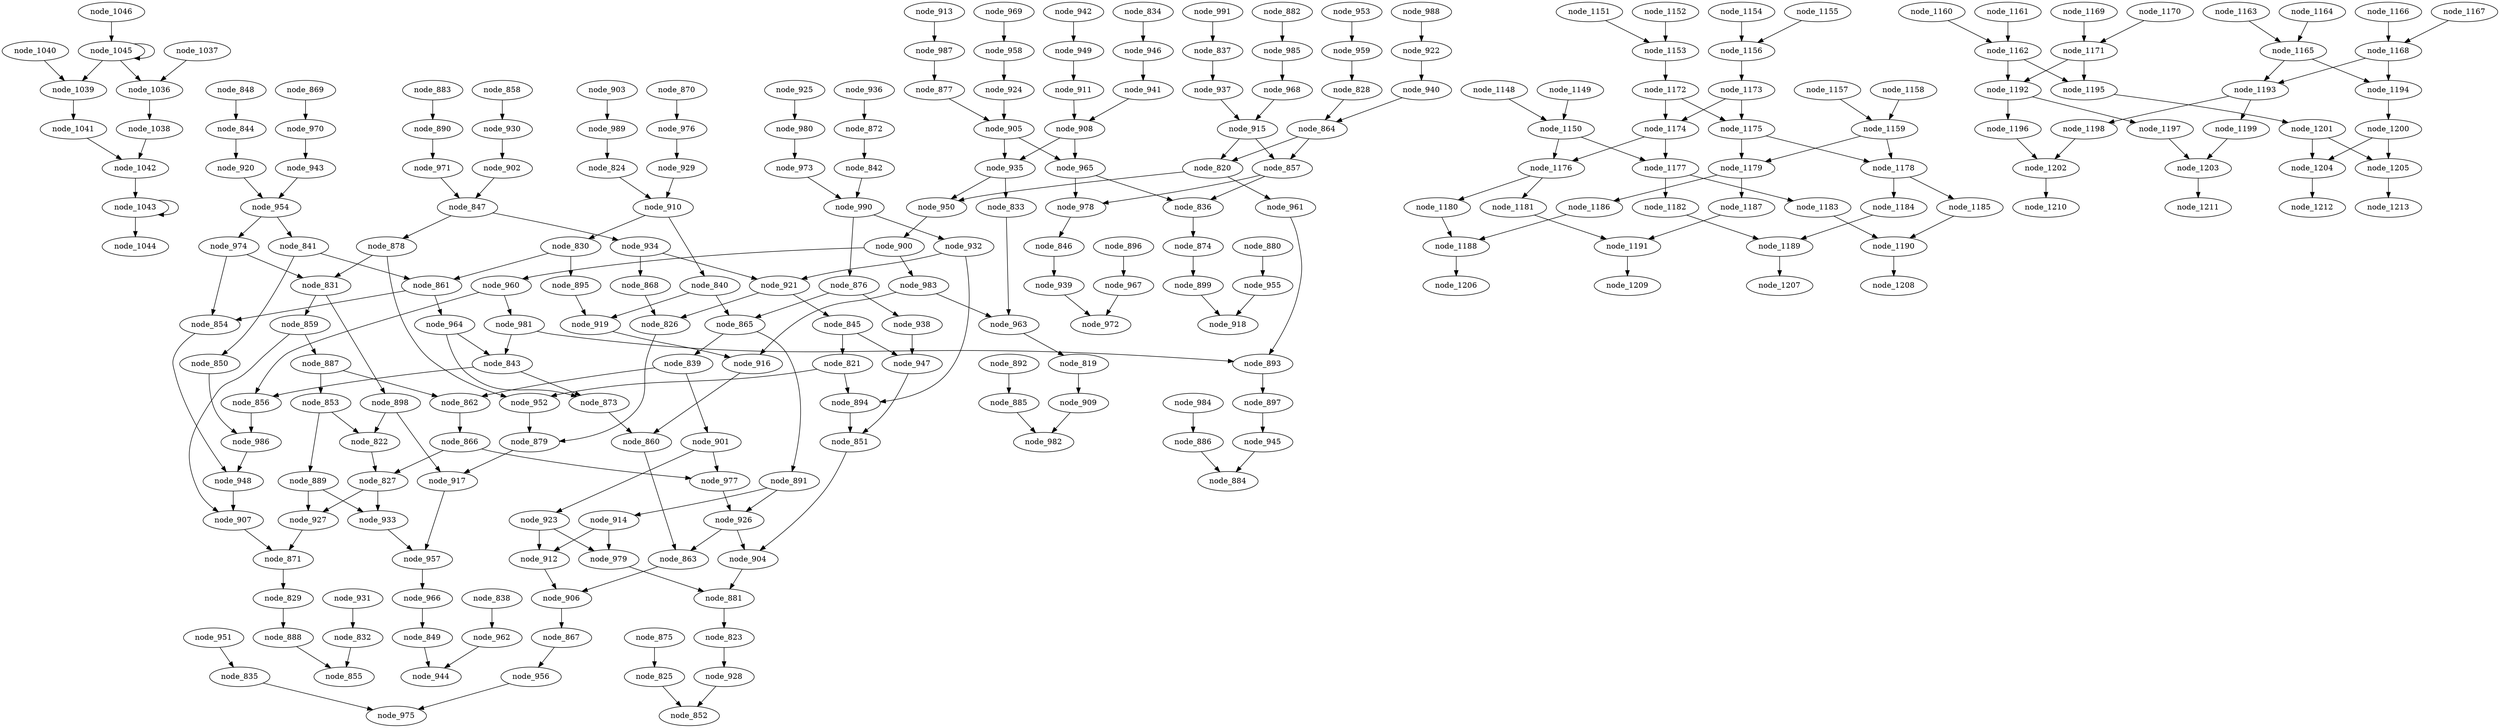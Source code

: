 digraph mac_jpeg_fdct_islow_cosine1_{
	graph [name=G];
	node_1036 -> node_1038;
	node_1037 -> node_1036;
	node_1038 -> node_1042;
	node_1039 -> node_1041;
	node_1040 -> node_1039;
	node_1041 -> node_1042;
	node_1042 -> node_1043;
	node_1043 -> node_1043;
	node_1043 -> node_1044;
	node_1045 -> node_1036;
	node_1045 -> node_1039;
	node_1045 -> node_1045;
	node_1046 -> node_1045;

	graph [name=jpeg_fdct_islow];
	node_819 -> node_909;
	node_820 -> node_950;
	node_820 -> node_961;
	node_821 -> node_894;
	node_821 -> node_952;
	node_822 -> node_827;
	node_823 -> node_928;
	node_824 -> node_910;
	node_825 -> node_852;
	node_826 -> node_879;
	node_827 -> node_927;
	node_827 -> node_933;
	node_828 -> node_864;
	node_829 -> node_888;
	node_830 -> node_861;
	node_830 -> node_895;
	node_831 -> node_859;
	node_831 -> node_898;
	node_832 -> node_855;
	node_833 -> node_963;
	node_834 -> node_946;
	node_835 -> node_975;
	node_836 -> node_874;
	node_837 -> node_937;
	node_838 -> node_962;
	node_839 -> node_862;
	node_839 -> node_901;
	node_840 -> node_865;
	node_840 -> node_919;
	node_841 -> node_850;
	node_841 -> node_861;
	node_842 -> node_990;
	node_843 -> node_856;
	node_843 -> node_873;
	node_844 -> node_920;
	node_845 -> node_821;
	node_845 -> node_947;
	node_846 -> node_939;
	node_847 -> node_878;
	node_847 -> node_934;
	node_848 -> node_844;
	node_849 -> node_944;
	node_850 -> node_986;
	node_851 -> node_904;
	node_853 -> node_822;
	node_853 -> node_889;
	node_854 -> node_948;
	node_856 -> node_986;
	node_857 -> node_836;
	node_857 -> node_978;
	node_858 -> node_930;
	node_859 -> node_887;
	node_859 -> node_907;
	node_860 -> node_863;
	node_861 -> node_854;
	node_861 -> node_964;
	node_862 -> node_866;
	node_863 -> node_906;
	node_864 -> node_820;
	node_864 -> node_857;
	node_865 -> node_839;
	node_865 -> node_891;
	node_866 -> node_827;
	node_866 -> node_977;
	node_867 -> node_956;
	node_868 -> node_826;
	node_869 -> node_970;
	node_870 -> node_976;
	node_871 -> node_829;
	node_872 -> node_842;
	node_873 -> node_860;
	node_874 -> node_899;
	node_875 -> node_825;
	node_876 -> node_865;
	node_876 -> node_938;
	node_877 -> node_905;
	node_878 -> node_831;
	node_878 -> node_952;
	node_879 -> node_917;
	node_880 -> node_955;
	node_881 -> node_823;
	node_882 -> node_985;
	node_883 -> node_890;
	node_885 -> node_982;
	node_886 -> node_884;
	node_887 -> node_853;
	node_887 -> node_862;
	node_888 -> node_855;
	node_889 -> node_927;
	node_889 -> node_933;
	node_890 -> node_971;
	node_891 -> node_914;
	node_891 -> node_926;
	node_892 -> node_885;
	node_893 -> node_897;
	node_894 -> node_851;
	node_895 -> node_919;
	node_896 -> node_967;
	node_897 -> node_945;
	node_898 -> node_822;
	node_898 -> node_917;
	node_899 -> node_918;
	node_900 -> node_960;
	node_900 -> node_983;
	node_901 -> node_923;
	node_901 -> node_977;
	node_902 -> node_847;
	node_903 -> node_989;
	node_904 -> node_881;
	node_905 -> node_935;
	node_905 -> node_965;
	node_906 -> node_867;
	node_907 -> node_871;
	node_908 -> node_935;
	node_908 -> node_965;
	node_909 -> node_982;
	node_910 -> node_830;
	node_910 -> node_840;
	node_911 -> node_908;
	node_912 -> node_906;
	node_913 -> node_987;
	node_914 -> node_912;
	node_914 -> node_979;
	node_915 -> node_820;
	node_915 -> node_857;
	node_916 -> node_860;
	node_917 -> node_957;
	node_919 -> node_916;
	node_920 -> node_954;
	node_921 -> node_826;
	node_921 -> node_845;
	node_922 -> node_940;
	node_923 -> node_912;
	node_923 -> node_979;
	node_924 -> node_905;
	node_925 -> node_980;
	node_926 -> node_863;
	node_926 -> node_904;
	node_927 -> node_871;
	node_928 -> node_852;
	node_929 -> node_910;
	node_930 -> node_902;
	node_931 -> node_832;
	node_932 -> node_894;
	node_932 -> node_921;
	node_933 -> node_957;
	node_934 -> node_868;
	node_934 -> node_921;
	node_935 -> node_833;
	node_935 -> node_950;
	node_936 -> node_872;
	node_937 -> node_915;
	node_938 -> node_947;
	node_939 -> node_972;
	node_940 -> node_864;
	node_941 -> node_908;
	node_942 -> node_949;
	node_943 -> node_954;
	node_945 -> node_884;
	node_946 -> node_941;
	node_947 -> node_851;
	node_948 -> node_907;
	node_949 -> node_911;
	node_950 -> node_900;
	node_951 -> node_835;
	node_952 -> node_879;
	node_953 -> node_959;
	node_954 -> node_841;
	node_954 -> node_974;
	node_955 -> node_918;
	node_956 -> node_975;
	node_957 -> node_966;
	node_958 -> node_924;
	node_959 -> node_828;
	node_960 -> node_856;
	node_960 -> node_981;
	node_961 -> node_893;
	node_962 -> node_944;
	node_963 -> node_819;
	node_964 -> node_843;
	node_964 -> node_873;
	node_965 -> node_836;
	node_965 -> node_978;
	node_966 -> node_849;
	node_967 -> node_972;
	node_968 -> node_915;
	node_969 -> node_958;
	node_970 -> node_943;
	node_971 -> node_847;
	node_973 -> node_990;
	node_974 -> node_831;
	node_974 -> node_854;
	node_976 -> node_929;
	node_977 -> node_926;
	node_978 -> node_846;
	node_979 -> node_881;
	node_980 -> node_973;
	node_981 -> node_843;
	node_981 -> node_893;
	node_983 -> node_916;
	node_983 -> node_963;
	node_984 -> node_886;
	node_985 -> node_968;
	node_986 -> node_948;
	node_987 -> node_877;
	node_988 -> node_922;
	node_989 -> node_824;
	node_990 -> node_876;
	node_990 -> node_932;
	node_991 -> node_837;

	graph [name=cosine1];
	node_1148 -> node_1150;
	node_1149 -> node_1150;
	node_1150 -> node_1176;
	node_1150 -> node_1177;
	node_1151 -> node_1153;
	node_1152 -> node_1153;
	node_1153 -> node_1172;
	node_1154 -> node_1156;
	node_1155 -> node_1156;
	node_1156 -> node_1173;
	node_1157 -> node_1159;
	node_1158 -> node_1159;
	node_1159 -> node_1178;
	node_1159 -> node_1179;
	node_1160 -> node_1162;
	node_1161 -> node_1162;
	node_1162 -> node_1192;
	node_1162 -> node_1195;
	node_1163 -> node_1165;
	node_1164 -> node_1165;
	node_1165 -> node_1193;
	node_1165 -> node_1194;
	node_1166 -> node_1168;
	node_1167 -> node_1168;
	node_1168 -> node_1193;
	node_1168 -> node_1194;
	node_1169 -> node_1171;
	node_1170 -> node_1171;
	node_1171 -> node_1192;
	node_1171 -> node_1195;
	node_1172 -> node_1174;
	node_1172 -> node_1175;
	node_1173 -> node_1174;
	node_1173 -> node_1175;
	node_1174 -> node_1176;
	node_1174 -> node_1177;
	node_1175 -> node_1178;
	node_1175 -> node_1179;
	node_1176 -> node_1180;
	node_1176 -> node_1181;
	node_1177 -> node_1182;
	node_1177 -> node_1183;
	node_1178 -> node_1184;
	node_1178 -> node_1185;
	node_1179 -> node_1186;
	node_1179 -> node_1187;
	node_1180 -> node_1188;
	node_1181 -> node_1191;
	node_1182 -> node_1189;
	node_1183 -> node_1190;
	node_1184 -> node_1189;
	node_1185 -> node_1190;
	node_1186 -> node_1188;
	node_1187 -> node_1191;
	node_1188 -> node_1206;
	node_1189 -> node_1207;
	node_1190 -> node_1208;
	node_1191 -> node_1209;
	node_1192 -> node_1196;
	node_1192 -> node_1197;
	node_1193 -> node_1198;
	node_1193 -> node_1199;
	node_1194 -> node_1200;
	node_1195 -> node_1201;
	node_1196 -> node_1202;
	node_1197 -> node_1203;
	node_1198 -> node_1202;
	node_1199 -> node_1203;
	node_1200 -> node_1204;
	node_1200 -> node_1205;
	node_1201 -> node_1204;
	node_1201 -> node_1205;
	node_1202 -> node_1210;
	node_1203 -> node_1211;
	node_1204 -> node_1212;
	node_1205 -> node_1213;

}
